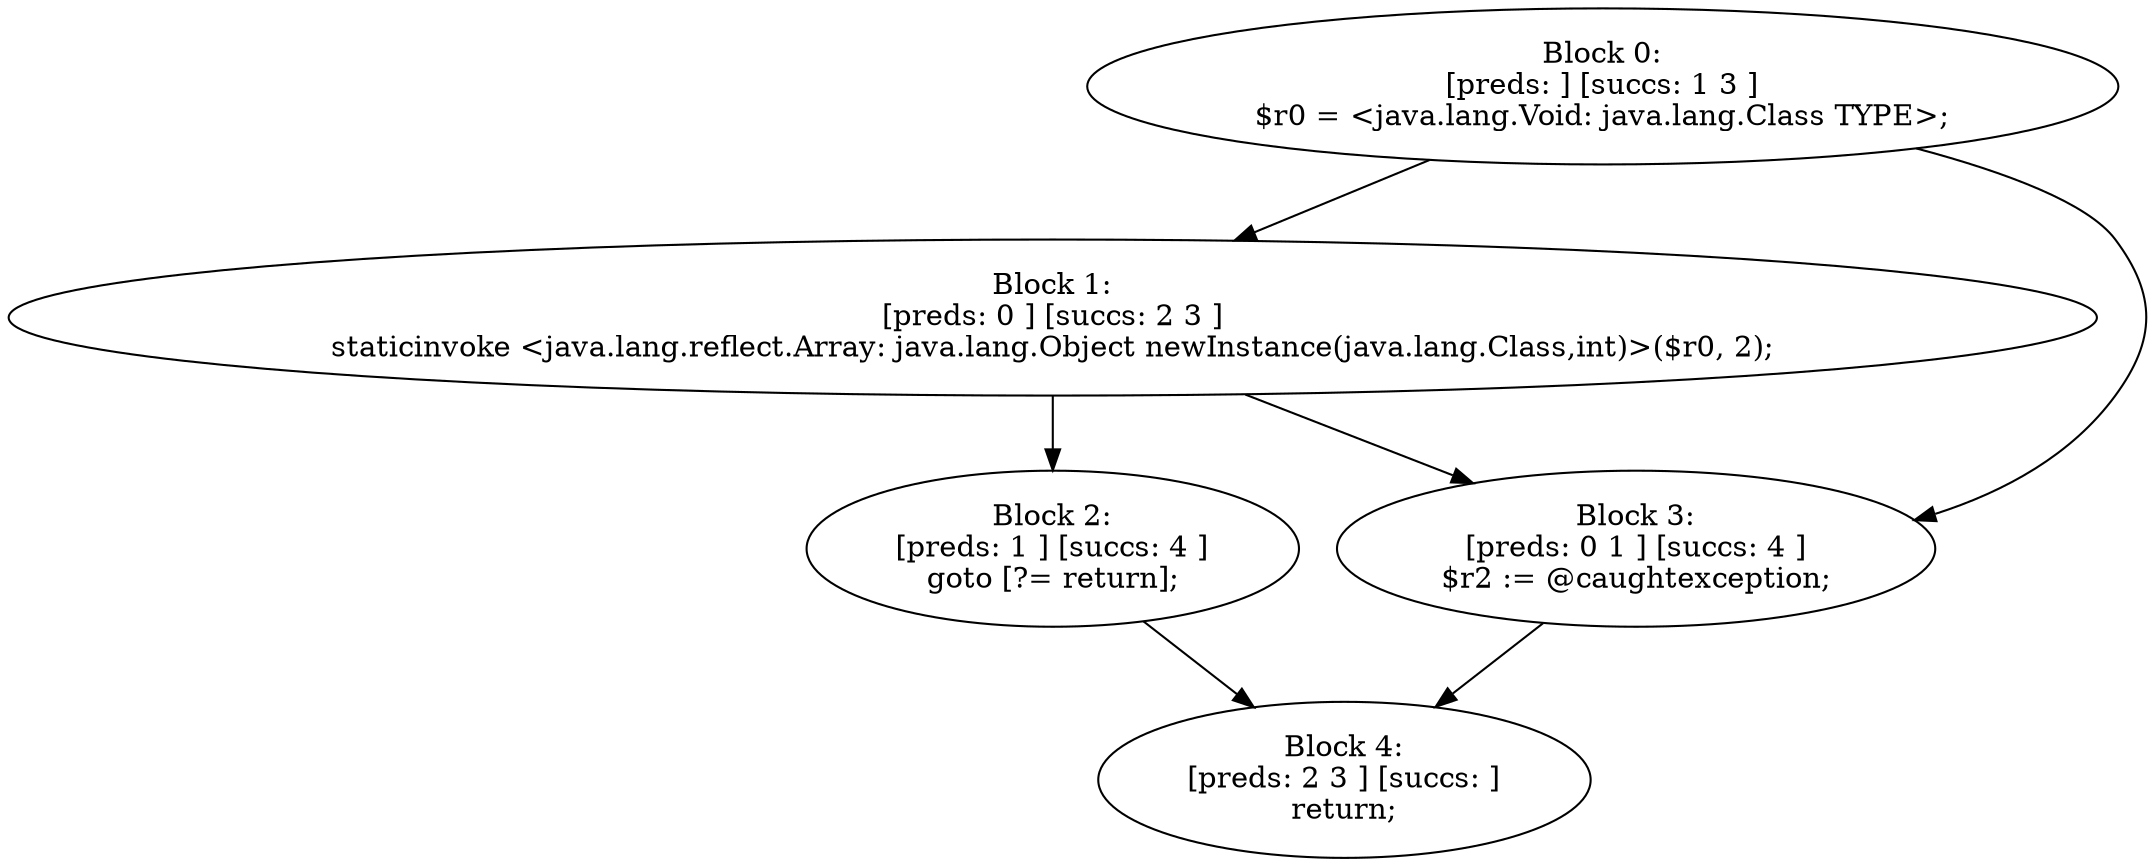 digraph "unitGraph" {
    "Block 0:
[preds: ] [succs: 1 3 ]
$r0 = <java.lang.Void: java.lang.Class TYPE>;
"
    "Block 1:
[preds: 0 ] [succs: 2 3 ]
staticinvoke <java.lang.reflect.Array: java.lang.Object newInstance(java.lang.Class,int)>($r0, 2);
"
    "Block 2:
[preds: 1 ] [succs: 4 ]
goto [?= return];
"
    "Block 3:
[preds: 0 1 ] [succs: 4 ]
$r2 := @caughtexception;
"
    "Block 4:
[preds: 2 3 ] [succs: ]
return;
"
    "Block 0:
[preds: ] [succs: 1 3 ]
$r0 = <java.lang.Void: java.lang.Class TYPE>;
"->"Block 1:
[preds: 0 ] [succs: 2 3 ]
staticinvoke <java.lang.reflect.Array: java.lang.Object newInstance(java.lang.Class,int)>($r0, 2);
";
    "Block 0:
[preds: ] [succs: 1 3 ]
$r0 = <java.lang.Void: java.lang.Class TYPE>;
"->"Block 3:
[preds: 0 1 ] [succs: 4 ]
$r2 := @caughtexception;
";
    "Block 1:
[preds: 0 ] [succs: 2 3 ]
staticinvoke <java.lang.reflect.Array: java.lang.Object newInstance(java.lang.Class,int)>($r0, 2);
"->"Block 2:
[preds: 1 ] [succs: 4 ]
goto [?= return];
";
    "Block 1:
[preds: 0 ] [succs: 2 3 ]
staticinvoke <java.lang.reflect.Array: java.lang.Object newInstance(java.lang.Class,int)>($r0, 2);
"->"Block 3:
[preds: 0 1 ] [succs: 4 ]
$r2 := @caughtexception;
";
    "Block 2:
[preds: 1 ] [succs: 4 ]
goto [?= return];
"->"Block 4:
[preds: 2 3 ] [succs: ]
return;
";
    "Block 3:
[preds: 0 1 ] [succs: 4 ]
$r2 := @caughtexception;
"->"Block 4:
[preds: 2 3 ] [succs: ]
return;
";
}
